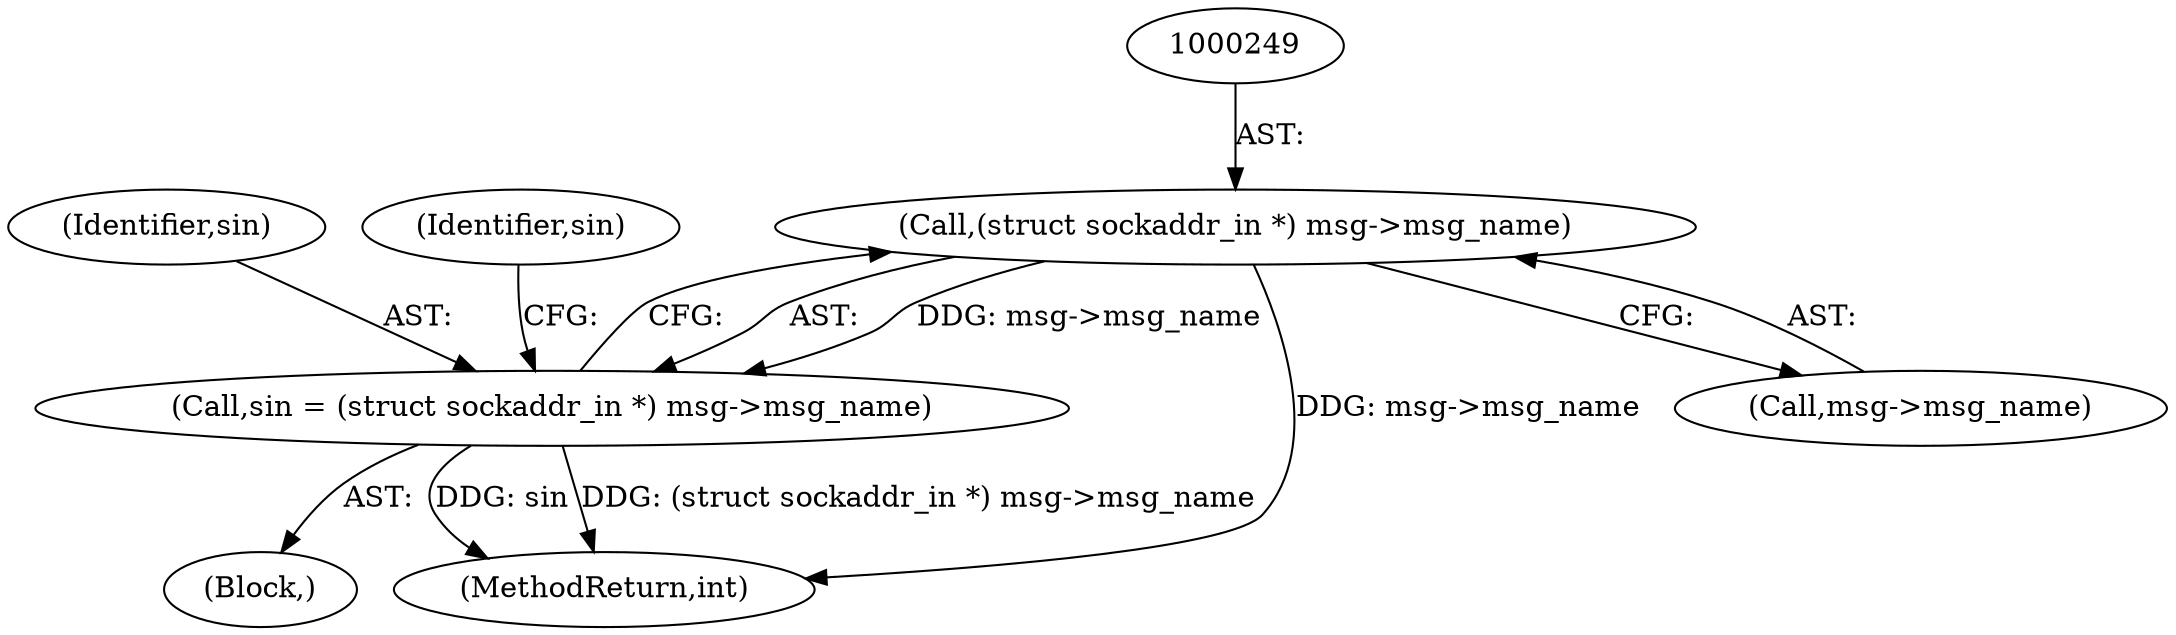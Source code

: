 digraph "1_linux_bceaa90240b6019ed73b49965eac7d167610be69_0@del" {
"1000248" [label="(Call,(struct sockaddr_in *) msg->msg_name)"];
"1000246" [label="(Call,sin = (struct sockaddr_in *) msg->msg_name)"];
"1000247" [label="(Identifier,sin)"];
"1000255" [label="(Identifier,sin)"];
"1000248" [label="(Call,(struct sockaddr_in *) msg->msg_name)"];
"1000246" [label="(Call,sin = (struct sockaddr_in *) msg->msg_name)"];
"1000384" [label="(MethodReturn,int)"];
"1000250" [label="(Call,msg->msg_name)"];
"1000245" [label="(Block,)"];
"1000248" -> "1000246"  [label="AST: "];
"1000248" -> "1000250"  [label="CFG: "];
"1000249" -> "1000248"  [label="AST: "];
"1000250" -> "1000248"  [label="AST: "];
"1000246" -> "1000248"  [label="CFG: "];
"1000248" -> "1000384"  [label="DDG: msg->msg_name"];
"1000248" -> "1000246"  [label="DDG: msg->msg_name"];
"1000246" -> "1000245"  [label="AST: "];
"1000247" -> "1000246"  [label="AST: "];
"1000255" -> "1000246"  [label="CFG: "];
"1000246" -> "1000384"  [label="DDG: (struct sockaddr_in *) msg->msg_name"];
"1000246" -> "1000384"  [label="DDG: sin"];
}
